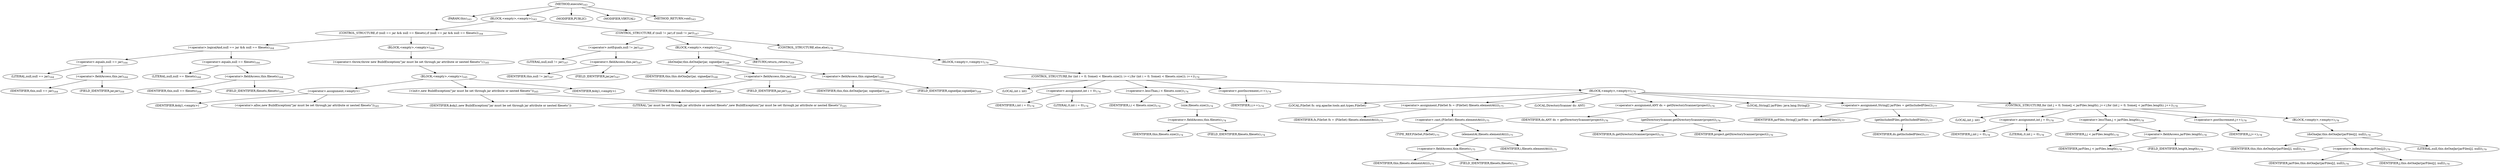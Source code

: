 digraph "execute" {  
"224" [label = <(METHOD,execute)<SUB>163</SUB>> ]
"28" [label = <(PARAM,this)<SUB>163</SUB>> ]
"225" [label = <(BLOCK,&lt;empty&gt;,&lt;empty&gt;)<SUB>163</SUB>> ]
"226" [label = <(CONTROL_STRUCTURE,if (null == jar &amp;&amp; null == filesets),if (null == jar &amp;&amp; null == filesets))<SUB>164</SUB>> ]
"227" [label = <(&lt;operator&gt;.logicalAnd,null == jar &amp;&amp; null == filesets)<SUB>164</SUB>> ]
"228" [label = <(&lt;operator&gt;.equals,null == jar)<SUB>164</SUB>> ]
"229" [label = <(LITERAL,null,null == jar)<SUB>164</SUB>> ]
"230" [label = <(&lt;operator&gt;.fieldAccess,this.jar)<SUB>164</SUB>> ]
"231" [label = <(IDENTIFIER,this,null == jar)<SUB>164</SUB>> ]
"232" [label = <(FIELD_IDENTIFIER,jar,jar)<SUB>164</SUB>> ]
"233" [label = <(&lt;operator&gt;.equals,null == filesets)<SUB>164</SUB>> ]
"234" [label = <(LITERAL,null,null == filesets)<SUB>164</SUB>> ]
"235" [label = <(&lt;operator&gt;.fieldAccess,this.filesets)<SUB>164</SUB>> ]
"236" [label = <(IDENTIFIER,this,null == filesets)<SUB>164</SUB>> ]
"237" [label = <(FIELD_IDENTIFIER,filesets,filesets)<SUB>164</SUB>> ]
"238" [label = <(BLOCK,&lt;empty&gt;,&lt;empty&gt;)<SUB>164</SUB>> ]
"239" [label = <(&lt;operator&gt;.throw,throw new BuildException(&quot;jar must be set through jar attribute or nested filesets&quot;);)<SUB>165</SUB>> ]
"240" [label = <(BLOCK,&lt;empty&gt;,&lt;empty&gt;)<SUB>165</SUB>> ]
"241" [label = <(&lt;operator&gt;.assignment,&lt;empty&gt;)> ]
"242" [label = <(IDENTIFIER,$obj1,&lt;empty&gt;)> ]
"243" [label = <(&lt;operator&gt;.alloc,new BuildException(&quot;jar must be set through jar attribute or nested filesets&quot;))<SUB>165</SUB>> ]
"244" [label = <(&lt;init&gt;,new BuildException(&quot;jar must be set through jar attribute or nested filesets&quot;))<SUB>165</SUB>> ]
"245" [label = <(IDENTIFIER,$obj1,new BuildException(&quot;jar must be set through jar attribute or nested filesets&quot;))> ]
"246" [label = <(LITERAL,&quot;jar must be set through jar attribute or nested filesets&quot;,new BuildException(&quot;jar must be set through jar attribute or nested filesets&quot;))<SUB>165</SUB>> ]
"247" [label = <(IDENTIFIER,$obj1,&lt;empty&gt;)> ]
"248" [label = <(CONTROL_STRUCTURE,if (null != jar),if (null != jar))<SUB>167</SUB>> ]
"249" [label = <(&lt;operator&gt;.notEquals,null != jar)<SUB>167</SUB>> ]
"250" [label = <(LITERAL,null,null != jar)<SUB>167</SUB>> ]
"251" [label = <(&lt;operator&gt;.fieldAccess,this.jar)<SUB>167</SUB>> ]
"252" [label = <(IDENTIFIER,this,null != jar)<SUB>167</SUB>> ]
"253" [label = <(FIELD_IDENTIFIER,jar,jar)<SUB>167</SUB>> ]
"254" [label = <(BLOCK,&lt;empty&gt;,&lt;empty&gt;)<SUB>167</SUB>> ]
"255" [label = <(doOneJar,this.doOneJar(jar, signedjar))<SUB>168</SUB>> ]
"27" [label = <(IDENTIFIER,this,this.doOneJar(jar, signedjar))<SUB>168</SUB>> ]
"256" [label = <(&lt;operator&gt;.fieldAccess,this.jar)<SUB>168</SUB>> ]
"257" [label = <(IDENTIFIER,this,this.doOneJar(jar, signedjar))<SUB>168</SUB>> ]
"258" [label = <(FIELD_IDENTIFIER,jar,jar)<SUB>168</SUB>> ]
"259" [label = <(&lt;operator&gt;.fieldAccess,this.signedjar)<SUB>168</SUB>> ]
"260" [label = <(IDENTIFIER,this,this.doOneJar(jar, signedjar))<SUB>168</SUB>> ]
"261" [label = <(FIELD_IDENTIFIER,signedjar,signedjar)<SUB>168</SUB>> ]
"262" [label = <(RETURN,return;,return;)<SUB>169</SUB>> ]
"263" [label = <(CONTROL_STRUCTURE,else,else)<SUB>170</SUB>> ]
"264" [label = <(BLOCK,&lt;empty&gt;,&lt;empty&gt;)<SUB>170</SUB>> ]
"265" [label = <(CONTROL_STRUCTURE,for (int i = 0; Some(i &lt; filesets.size()); i++),for (int i = 0; Some(i &lt; filesets.size()); i++))<SUB>174</SUB>> ]
"266" [label = <(LOCAL,int i: int)> ]
"267" [label = <(&lt;operator&gt;.assignment,int i = 0)<SUB>174</SUB>> ]
"268" [label = <(IDENTIFIER,i,int i = 0)<SUB>174</SUB>> ]
"269" [label = <(LITERAL,0,int i = 0)<SUB>174</SUB>> ]
"270" [label = <(&lt;operator&gt;.lessThan,i &lt; filesets.size())<SUB>174</SUB>> ]
"271" [label = <(IDENTIFIER,i,i &lt; filesets.size())<SUB>174</SUB>> ]
"272" [label = <(size,filesets.size())<SUB>174</SUB>> ]
"273" [label = <(&lt;operator&gt;.fieldAccess,this.filesets)<SUB>174</SUB>> ]
"274" [label = <(IDENTIFIER,this,filesets.size())<SUB>174</SUB>> ]
"275" [label = <(FIELD_IDENTIFIER,filesets,filesets)<SUB>174</SUB>> ]
"276" [label = <(&lt;operator&gt;.postIncrement,i++)<SUB>174</SUB>> ]
"277" [label = <(IDENTIFIER,i,i++)<SUB>174</SUB>> ]
"278" [label = <(BLOCK,&lt;empty&gt;,&lt;empty&gt;)<SUB>174</SUB>> ]
"279" [label = <(LOCAL,FileSet fs: org.apache.tools.ant.types.FileSet)> ]
"280" [label = <(&lt;operator&gt;.assignment,FileSet fs = (FileSet) filesets.elementAt(i))<SUB>175</SUB>> ]
"281" [label = <(IDENTIFIER,fs,FileSet fs = (FileSet) filesets.elementAt(i))<SUB>175</SUB>> ]
"282" [label = <(&lt;operator&gt;.cast,(FileSet) filesets.elementAt(i))<SUB>175</SUB>> ]
"283" [label = <(TYPE_REF,FileSet,FileSet)<SUB>175</SUB>> ]
"284" [label = <(elementAt,filesets.elementAt(i))<SUB>175</SUB>> ]
"285" [label = <(&lt;operator&gt;.fieldAccess,this.filesets)<SUB>175</SUB>> ]
"286" [label = <(IDENTIFIER,this,filesets.elementAt(i))<SUB>175</SUB>> ]
"287" [label = <(FIELD_IDENTIFIER,filesets,filesets)<SUB>175</SUB>> ]
"288" [label = <(IDENTIFIER,i,filesets.elementAt(i))<SUB>175</SUB>> ]
"289" [label = <(LOCAL,DirectoryScanner ds: ANY)> ]
"290" [label = <(&lt;operator&gt;.assignment,ANY ds = getDirectoryScanner(project))<SUB>176</SUB>> ]
"291" [label = <(IDENTIFIER,ds,ANY ds = getDirectoryScanner(project))<SUB>176</SUB>> ]
"292" [label = <(getDirectoryScanner,getDirectoryScanner(project))<SUB>176</SUB>> ]
"293" [label = <(IDENTIFIER,fs,getDirectoryScanner(project))<SUB>176</SUB>> ]
"294" [label = <(IDENTIFIER,project,getDirectoryScanner(project))<SUB>176</SUB>> ]
"295" [label = <(LOCAL,String[] jarFiles: java.lang.String[])> ]
"296" [label = <(&lt;operator&gt;.assignment,String[] jarFiles = getIncludedFiles())<SUB>177</SUB>> ]
"297" [label = <(IDENTIFIER,jarFiles,String[] jarFiles = getIncludedFiles())<SUB>177</SUB>> ]
"298" [label = <(getIncludedFiles,getIncludedFiles())<SUB>177</SUB>> ]
"299" [label = <(IDENTIFIER,ds,getIncludedFiles())<SUB>177</SUB>> ]
"300" [label = <(CONTROL_STRUCTURE,for (int j = 0; Some(j &lt; jarFiles.length); j++),for (int j = 0; Some(j &lt; jarFiles.length); j++))<SUB>178</SUB>> ]
"301" [label = <(LOCAL,int j: int)> ]
"302" [label = <(&lt;operator&gt;.assignment,int j = 0)<SUB>178</SUB>> ]
"303" [label = <(IDENTIFIER,j,int j = 0)<SUB>178</SUB>> ]
"304" [label = <(LITERAL,0,int j = 0)<SUB>178</SUB>> ]
"305" [label = <(&lt;operator&gt;.lessThan,j &lt; jarFiles.length)<SUB>178</SUB>> ]
"306" [label = <(IDENTIFIER,j,j &lt; jarFiles.length)<SUB>178</SUB>> ]
"307" [label = <(&lt;operator&gt;.fieldAccess,jarFiles.length)<SUB>178</SUB>> ]
"308" [label = <(IDENTIFIER,jarFiles,j &lt; jarFiles.length)<SUB>178</SUB>> ]
"309" [label = <(FIELD_IDENTIFIER,length,length)<SUB>178</SUB>> ]
"310" [label = <(&lt;operator&gt;.postIncrement,j++)<SUB>178</SUB>> ]
"311" [label = <(IDENTIFIER,j,j++)<SUB>178</SUB>> ]
"312" [label = <(BLOCK,&lt;empty&gt;,&lt;empty&gt;)<SUB>178</SUB>> ]
"313" [label = <(doOneJar,this.doOneJar(jarFiles[j], null))<SUB>179</SUB>> ]
"29" [label = <(IDENTIFIER,this,this.doOneJar(jarFiles[j], null))<SUB>179</SUB>> ]
"314" [label = <(&lt;operator&gt;.indexAccess,jarFiles[j])<SUB>179</SUB>> ]
"315" [label = <(IDENTIFIER,jarFiles,this.doOneJar(jarFiles[j], null))<SUB>179</SUB>> ]
"316" [label = <(IDENTIFIER,j,this.doOneJar(jarFiles[j], null))<SUB>179</SUB>> ]
"317" [label = <(LITERAL,null,this.doOneJar(jarFiles[j], null))<SUB>179</SUB>> ]
"318" [label = <(MODIFIER,PUBLIC)> ]
"319" [label = <(MODIFIER,VIRTUAL)> ]
"320" [label = <(METHOD_RETURN,void)<SUB>163</SUB>> ]
  "224" -> "28" 
  "224" -> "225" 
  "224" -> "318" 
  "224" -> "319" 
  "224" -> "320" 
  "225" -> "226" 
  "225" -> "248" 
  "226" -> "227" 
  "226" -> "238" 
  "227" -> "228" 
  "227" -> "233" 
  "228" -> "229" 
  "228" -> "230" 
  "230" -> "231" 
  "230" -> "232" 
  "233" -> "234" 
  "233" -> "235" 
  "235" -> "236" 
  "235" -> "237" 
  "238" -> "239" 
  "239" -> "240" 
  "240" -> "241" 
  "240" -> "244" 
  "240" -> "247" 
  "241" -> "242" 
  "241" -> "243" 
  "244" -> "245" 
  "244" -> "246" 
  "248" -> "249" 
  "248" -> "254" 
  "248" -> "263" 
  "249" -> "250" 
  "249" -> "251" 
  "251" -> "252" 
  "251" -> "253" 
  "254" -> "255" 
  "254" -> "262" 
  "255" -> "27" 
  "255" -> "256" 
  "255" -> "259" 
  "256" -> "257" 
  "256" -> "258" 
  "259" -> "260" 
  "259" -> "261" 
  "263" -> "264" 
  "264" -> "265" 
  "265" -> "266" 
  "265" -> "267" 
  "265" -> "270" 
  "265" -> "276" 
  "265" -> "278" 
  "267" -> "268" 
  "267" -> "269" 
  "270" -> "271" 
  "270" -> "272" 
  "272" -> "273" 
  "273" -> "274" 
  "273" -> "275" 
  "276" -> "277" 
  "278" -> "279" 
  "278" -> "280" 
  "278" -> "289" 
  "278" -> "290" 
  "278" -> "295" 
  "278" -> "296" 
  "278" -> "300" 
  "280" -> "281" 
  "280" -> "282" 
  "282" -> "283" 
  "282" -> "284" 
  "284" -> "285" 
  "284" -> "288" 
  "285" -> "286" 
  "285" -> "287" 
  "290" -> "291" 
  "290" -> "292" 
  "292" -> "293" 
  "292" -> "294" 
  "296" -> "297" 
  "296" -> "298" 
  "298" -> "299" 
  "300" -> "301" 
  "300" -> "302" 
  "300" -> "305" 
  "300" -> "310" 
  "300" -> "312" 
  "302" -> "303" 
  "302" -> "304" 
  "305" -> "306" 
  "305" -> "307" 
  "307" -> "308" 
  "307" -> "309" 
  "310" -> "311" 
  "312" -> "313" 
  "313" -> "29" 
  "313" -> "314" 
  "313" -> "317" 
  "314" -> "315" 
  "314" -> "316" 
}
